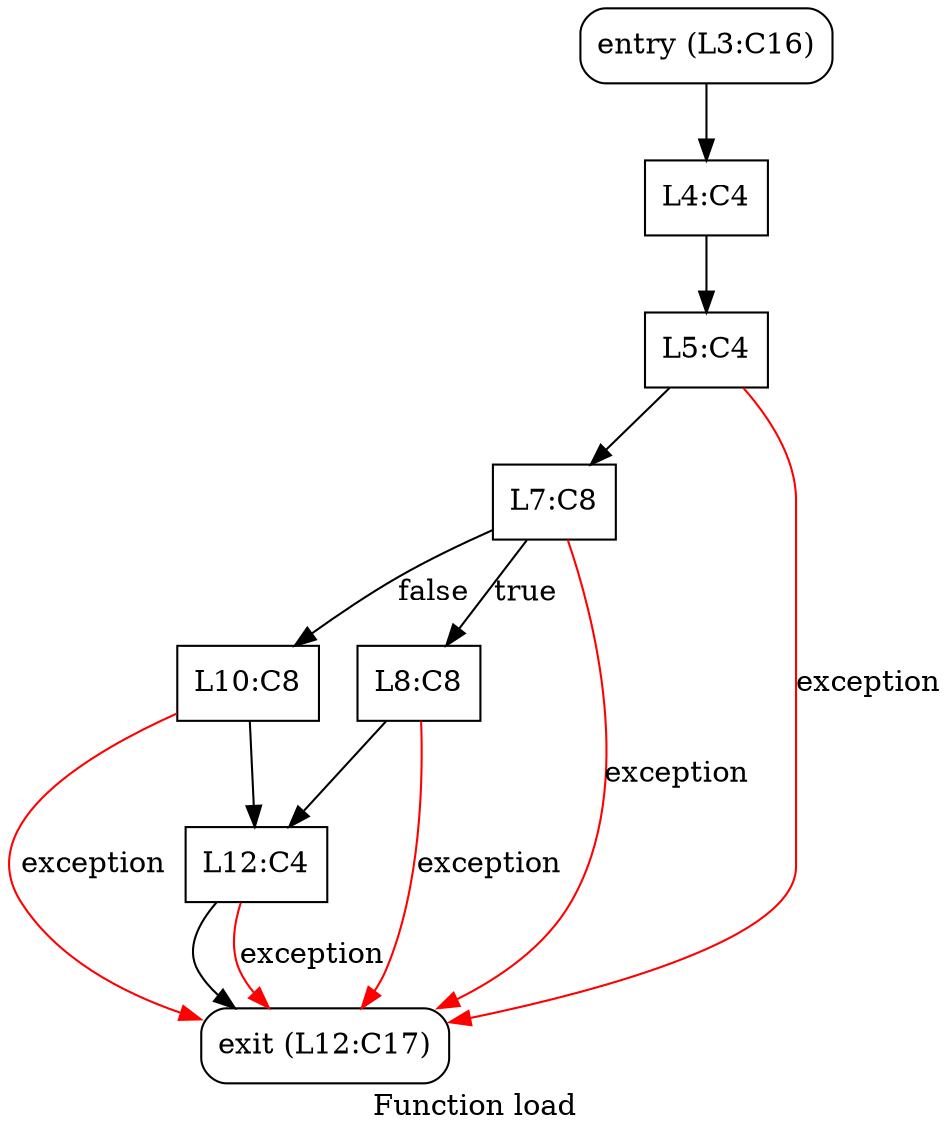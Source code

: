 digraph CFG {
node [shape="box"]
label = "Function load"
n6 [label="entry (L3:C16)", style="rounded"]
n7 [label="L4:C4"]
n8 [label="L5:C4"]
n9 [label="L7:C8"]
n10 [label="L8:C8"]
n11 [label="L12:C4"]
n12 [label="L10:C8"]
n13 [label="exit (L12:C17)", style="rounded"]
n6 -> n7 []
n7 -> n8 []
n8 -> n9 []
n8 -> n13 [color="red", label="exception"]
n9 -> n10 [label="true"]
n9 -> n12 [label="false"]
n9 -> n13 [color="red", label="exception"]
n10 -> n11 []
n10 -> n13 [color="red", label="exception"]
n11 -> n13 []
n11 -> n13 [color="red", label="exception"]
n12 -> n11 []
n12 -> n13 [color="red", label="exception"]
}